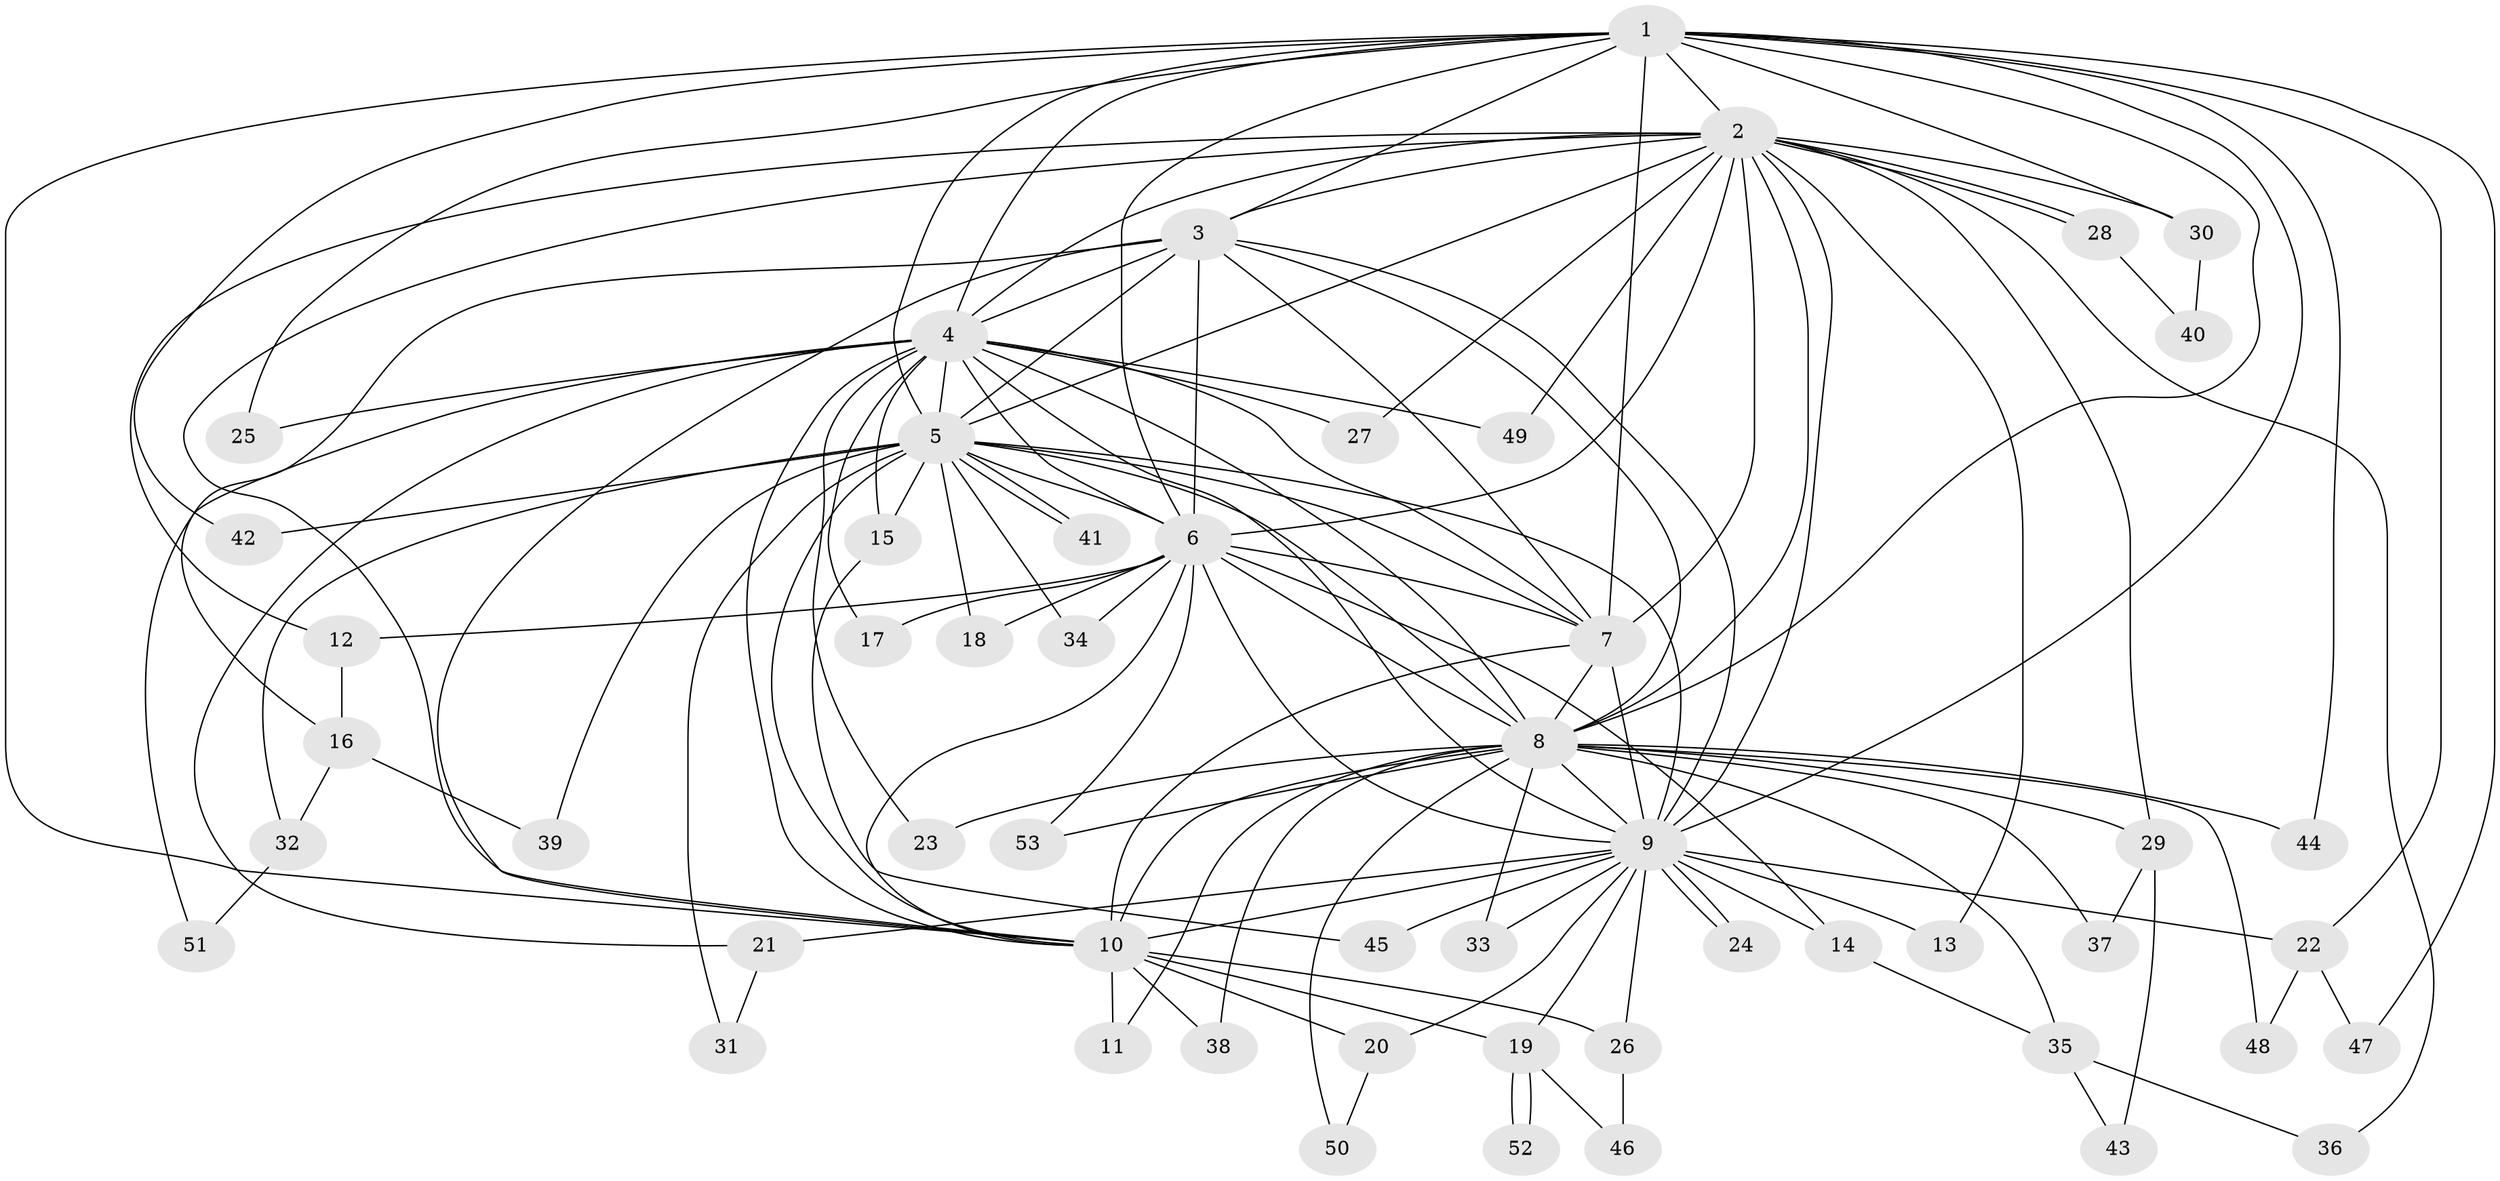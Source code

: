 // Generated by graph-tools (version 1.1) at 2025/11/02/27/25 16:11:05]
// undirected, 53 vertices, 131 edges
graph export_dot {
graph [start="1"]
  node [color=gray90,style=filled];
  1;
  2;
  3;
  4;
  5;
  6;
  7;
  8;
  9;
  10;
  11;
  12;
  13;
  14;
  15;
  16;
  17;
  18;
  19;
  20;
  21;
  22;
  23;
  24;
  25;
  26;
  27;
  28;
  29;
  30;
  31;
  32;
  33;
  34;
  35;
  36;
  37;
  38;
  39;
  40;
  41;
  42;
  43;
  44;
  45;
  46;
  47;
  48;
  49;
  50;
  51;
  52;
  53;
  1 -- 2;
  1 -- 3;
  1 -- 4;
  1 -- 5;
  1 -- 6;
  1 -- 7;
  1 -- 8;
  1 -- 9;
  1 -- 10;
  1 -- 22;
  1 -- 25;
  1 -- 30;
  1 -- 42;
  1 -- 44;
  1 -- 47;
  2 -- 3;
  2 -- 4;
  2 -- 5;
  2 -- 6;
  2 -- 7;
  2 -- 8;
  2 -- 9;
  2 -- 10;
  2 -- 12;
  2 -- 13;
  2 -- 27;
  2 -- 28;
  2 -- 28;
  2 -- 29;
  2 -- 30;
  2 -- 36;
  2 -- 49;
  3 -- 4;
  3 -- 5;
  3 -- 6;
  3 -- 7;
  3 -- 8;
  3 -- 9;
  3 -- 10;
  3 -- 16;
  4 -- 5;
  4 -- 6;
  4 -- 7;
  4 -- 8;
  4 -- 9;
  4 -- 10;
  4 -- 15;
  4 -- 17;
  4 -- 21;
  4 -- 23;
  4 -- 25;
  4 -- 27;
  4 -- 49;
  4 -- 51;
  5 -- 6;
  5 -- 7;
  5 -- 8;
  5 -- 9;
  5 -- 10;
  5 -- 15;
  5 -- 18;
  5 -- 31;
  5 -- 32;
  5 -- 34;
  5 -- 39;
  5 -- 41;
  5 -- 41;
  5 -- 42;
  6 -- 7;
  6 -- 8;
  6 -- 9;
  6 -- 10;
  6 -- 12;
  6 -- 14;
  6 -- 17;
  6 -- 18;
  6 -- 34;
  6 -- 53;
  7 -- 8;
  7 -- 9;
  7 -- 10;
  8 -- 9;
  8 -- 10;
  8 -- 11;
  8 -- 23;
  8 -- 29;
  8 -- 33;
  8 -- 35;
  8 -- 37;
  8 -- 38;
  8 -- 44;
  8 -- 48;
  8 -- 50;
  8 -- 53;
  9 -- 10;
  9 -- 13;
  9 -- 14;
  9 -- 19;
  9 -- 20;
  9 -- 21;
  9 -- 22;
  9 -- 24;
  9 -- 24;
  9 -- 26;
  9 -- 33;
  9 -- 45;
  10 -- 11;
  10 -- 19;
  10 -- 20;
  10 -- 26;
  10 -- 38;
  12 -- 16;
  14 -- 35;
  15 -- 45;
  16 -- 32;
  16 -- 39;
  19 -- 46;
  19 -- 52;
  19 -- 52;
  20 -- 50;
  21 -- 31;
  22 -- 47;
  22 -- 48;
  26 -- 46;
  28 -- 40;
  29 -- 37;
  29 -- 43;
  30 -- 40;
  32 -- 51;
  35 -- 36;
  35 -- 43;
}
